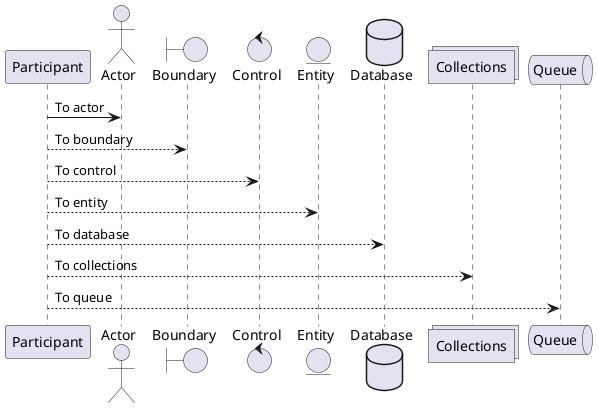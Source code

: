 'Author: Daniil Gaponenko
'Date: 08/01/2025

@startuml

participant Participant as Foo
actor Actor as Foo1
boundary Boundary as Foo2
control Control as Foo3
entity Entity as Foo4
database Database as Foo5
collections Collections as Foo6
queue Queue as Foo7

Foo -> Foo1: To actor
Foo --> Foo2: To boundary
Foo --> Foo3: To control
Foo --> Foo4: To entity
Foo --> Foo5: To database
Foo --> Foo6: To collections
Foo --> Foo7: To queue

@enduml